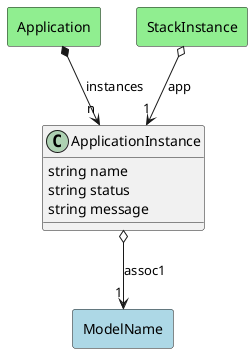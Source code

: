@startuml

class "ApplicationInstance" as Model {
 string name
 string status
 string message

 
}

rectangle "ModelName" as ModelName #lightblue {
}

Model o--> "1" ModelName : assoc1




    rectangle "Application" as Application #lightgreen {
    }
    
        Application   *--> "n" Model : "instances"
    
    rectangle "StackInstance" as StackInstance #lightgreen {
    }
    
        StackInstance   o--> "1" Model : "app"
    

@enduml
